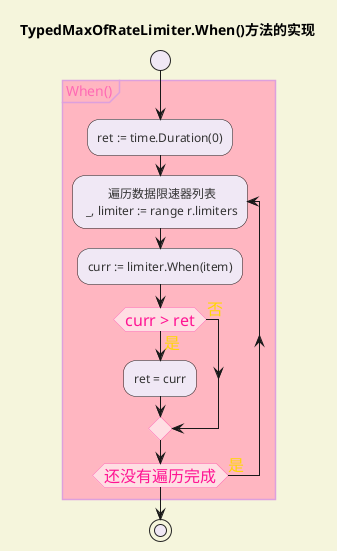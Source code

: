 @startuml
<style>
activityDiagram {
    BackgroundColor #F0E8F5
    BorderColor #FFC0CB
    FontColor #333
    FontName Comic Sans MS
}

diamond {
    BackgroundColor #FFDEE3
    LineColor #FF69B4
    FontColor #FF1493
    FontName Comic Sans MS
    FontSize 16
}

arrow {
    FontColor #FFD700
    FontName Comic Sans MS
    FontSize 16
}

partition {
    LineColor #FF4500
    FontColor #FF6347
    RoundCorner 20
    BackgroundColor #FFE4E1
}

note {
    FontColor #0000FF
    LineColor #8A2BE2
    BackgroundColor #E6E6FA
}

document {
    BackgroundColor #F5F5DC
}

group {
    FontColor #FF69B4
    LineColor #DDA0DD
    BackgroundColor #FFB6C1
}
</style>

title TypedMaxOfRateLimiter.When()方法的实现

start
group When()
:ret := time.Duration(0);

repeat :\t遍历数据限速器列表 \n _, limiter := range r.limiters;
:curr := limiter.When(item);
if (curr > ret) is (是) then
  :ret = curr;
else (否)
endif
'backward:这是一个后撤行为;
repeat while (还没有遍历完成) is (是)
end group
stop
@enduml

